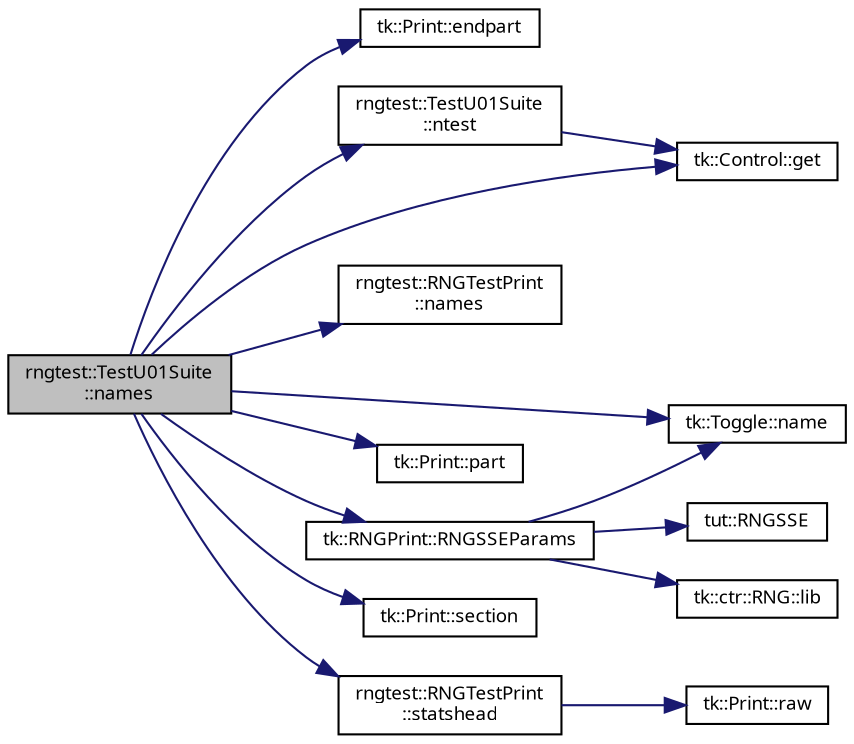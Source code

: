 digraph "rngtest::TestU01Suite::names"
{
 // INTERACTIVE_SVG=YES
  bgcolor="transparent";
  edge [fontname="sans-serif",fontsize="9",labelfontname="sans-serif",labelfontsize="9"];
  node [fontname="sans-serif",fontsize="9",shape=record];
  rankdir="LR";
  Node1 [label="rngtest::TestU01Suite\l::names",height=0.2,width=0.4,color="black", fillcolor="grey75", style="filled", fontcolor="black"];
  Node1 -> Node2 [color="midnightblue",fontsize="9",style="solid",fontname="sans-serif"];
  Node2 [label="tk::Print::endpart",height=0.2,width=0.4,color="black",URL="$classtk_1_1_print.html#aa695f3f76c8f7900138e61ce6ee7df1d"];
  Node1 -> Node3 [color="midnightblue",fontsize="9",style="solid",fontname="sans-serif"];
  Node3 [label="tk::Control::get",height=0.2,width=0.4,color="black",URL="$classtk_1_1_control.html#a85c14acef1b9de96946fcf2ab7c08721",tooltip="Const-ref accessor to single element at 1st level. "];
  Node1 -> Node4 [color="midnightblue",fontsize="9",style="solid",fontname="sans-serif"];
  Node4 [label="tk::Toggle::name",height=0.2,width=0.4,color="black",URL="$classtk_1_1_toggle.html#a0d14399ea9ad658b21582304168f4747"];
  Node1 -> Node5 [color="midnightblue",fontsize="9",style="solid",fontname="sans-serif"];
  Node5 [label="rngtest::RNGTestPrint\l::names",height=0.2,width=0.4,color="black",URL="$classrngtest_1_1_r_n_g_test_print.html#ad932f3393db9064abb87baf5f6e2b23a"];
  Node1 -> Node6 [color="midnightblue",fontsize="9",style="solid",fontname="sans-serif"];
  Node6 [label="rngtest::TestU01Suite\l::ntest",height=0.2,width=0.4,color="black",URL="$classrngtest_1_1_test_u01_suite.html#afca09482ef0856547135c376484bf6e0",tooltip="Return number of statistical tests. "];
  Node6 -> Node3 [color="midnightblue",fontsize="9",style="solid",fontname="sans-serif"];
  Node1 -> Node7 [color="midnightblue",fontsize="9",style="solid",fontname="sans-serif"];
  Node7 [label="tk::Print::part",height=0.2,width=0.4,color="black",URL="$classtk_1_1_print.html#a2e0e6ce01453e8080bcdce1837785ef3"];
  Node1 -> Node8 [color="midnightblue",fontsize="9",style="solid",fontname="sans-serif"];
  Node8 [label="tk::RNGPrint::RNGSSEParams",height=0.2,width=0.4,color="black",URL="$classtk_1_1_r_n_g_print.html#ae31a91105c86112fdc58f093b2149c56",tooltip="Print all fields of RNGSSE parameters. "];
  Node8 -> Node9 [color="midnightblue",fontsize="9",style="solid",fontname="sans-serif"];
  Node9 [label="tk::ctr::RNG::lib",height=0.2,width=0.4,color="black",URL="$classtk_1_1ctr_1_1_r_n_g.html#ae6301c2d864392fbb7508429577c04ab",tooltip="Return RNG library type based on RNG options enum. "];
  Node8 -> Node10 [color="midnightblue",fontsize="9",style="solid",fontname="sans-serif"];
  Node10 [label="tut::RNGSSE",height=0.2,width=0.4,color="black",URL="$namespacetut.html#ab099d6a452b3f5ffb435aa8b791166e1",tooltip="Define test group. "];
  Node8 -> Node4 [color="midnightblue",fontsize="9",style="solid",fontname="sans-serif"];
  Node1 -> Node11 [color="midnightblue",fontsize="9",style="solid",fontname="sans-serif"];
  Node11 [label="tk::Print::section",height=0.2,width=0.4,color="black",URL="$classtk_1_1_print.html#a5a84d90bea597aaf9544cf21179852d0"];
  Node1 -> Node12 [color="midnightblue",fontsize="9",style="solid",fontname="sans-serif"];
  Node12 [label="rngtest::RNGTestPrint\l::statshead",height=0.2,width=0.4,color="black",URL="$classrngtest_1_1_r_n_g_test_print.html#abd2583d395394756c07ee2c0d3da0761"];
  Node12 -> Node13 [color="midnightblue",fontsize="9",style="solid",fontname="sans-serif"];
  Node13 [label="tk::Print::raw",height=0.2,width=0.4,color="black",URL="$classtk_1_1_print.html#aaab336a69963974e27fdc19cc6998aa7"];
}
